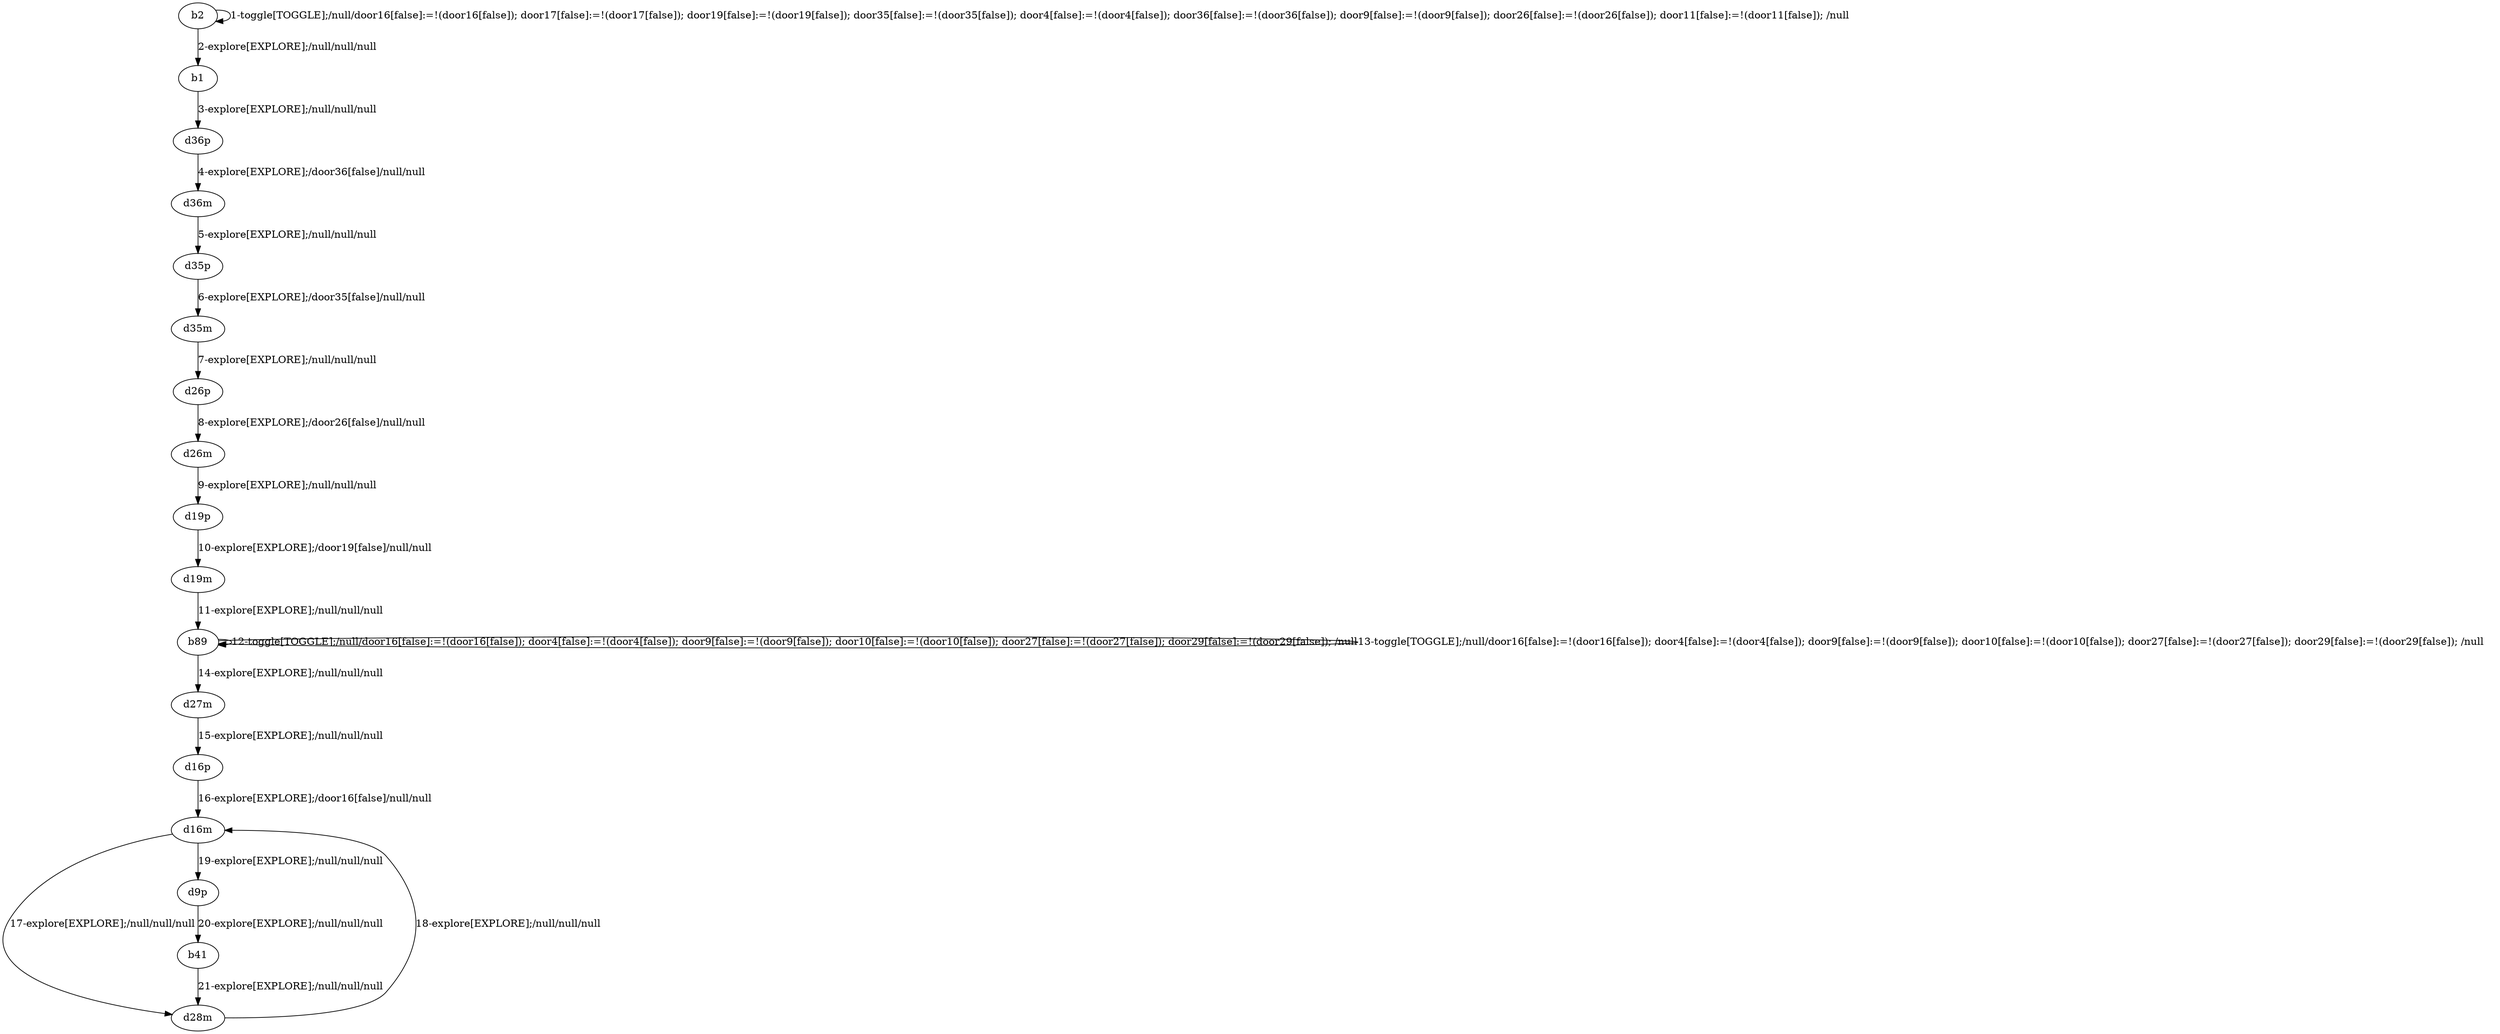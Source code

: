# Total number of goals covered by this test: 1
# d28m --> d16m

digraph g {
"b2" -> "b2" [label = "1-toggle[TOGGLE];/null/door16[false]:=!(door16[false]); door17[false]:=!(door17[false]); door19[false]:=!(door19[false]); door35[false]:=!(door35[false]); door4[false]:=!(door4[false]); door36[false]:=!(door36[false]); door9[false]:=!(door9[false]); door26[false]:=!(door26[false]); door11[false]:=!(door11[false]); /null"];
"b2" -> "b1" [label = "2-explore[EXPLORE];/null/null/null"];
"b1" -> "d36p" [label = "3-explore[EXPLORE];/null/null/null"];
"d36p" -> "d36m" [label = "4-explore[EXPLORE];/door36[false]/null/null"];
"d36m" -> "d35p" [label = "5-explore[EXPLORE];/null/null/null"];
"d35p" -> "d35m" [label = "6-explore[EXPLORE];/door35[false]/null/null"];
"d35m" -> "d26p" [label = "7-explore[EXPLORE];/null/null/null"];
"d26p" -> "d26m" [label = "8-explore[EXPLORE];/door26[false]/null/null"];
"d26m" -> "d19p" [label = "9-explore[EXPLORE];/null/null/null"];
"d19p" -> "d19m" [label = "10-explore[EXPLORE];/door19[false]/null/null"];
"d19m" -> "b89" [label = "11-explore[EXPLORE];/null/null/null"];
"b89" -> "b89" [label = "12-toggle[TOGGLE];/null/door16[false]:=!(door16[false]); door4[false]:=!(door4[false]); door9[false]:=!(door9[false]); door10[false]:=!(door10[false]); door27[false]:=!(door27[false]); door29[false]:=!(door29[false]); /null"];
"b89" -> "b89" [label = "13-toggle[TOGGLE];/null/door16[false]:=!(door16[false]); door4[false]:=!(door4[false]); door9[false]:=!(door9[false]); door10[false]:=!(door10[false]); door27[false]:=!(door27[false]); door29[false]:=!(door29[false]); /null"];
"b89" -> "d27m" [label = "14-explore[EXPLORE];/null/null/null"];
"d27m" -> "d16p" [label = "15-explore[EXPLORE];/null/null/null"];
"d16p" -> "d16m" [label = "16-explore[EXPLORE];/door16[false]/null/null"];
"d16m" -> "d28m" [label = "17-explore[EXPLORE];/null/null/null"];
"d28m" -> "d16m" [label = "18-explore[EXPLORE];/null/null/null"];
"d16m" -> "d9p" [label = "19-explore[EXPLORE];/null/null/null"];
"d9p" -> "b41" [label = "20-explore[EXPLORE];/null/null/null"];
"b41" -> "d28m" [label = "21-explore[EXPLORE];/null/null/null"];
}